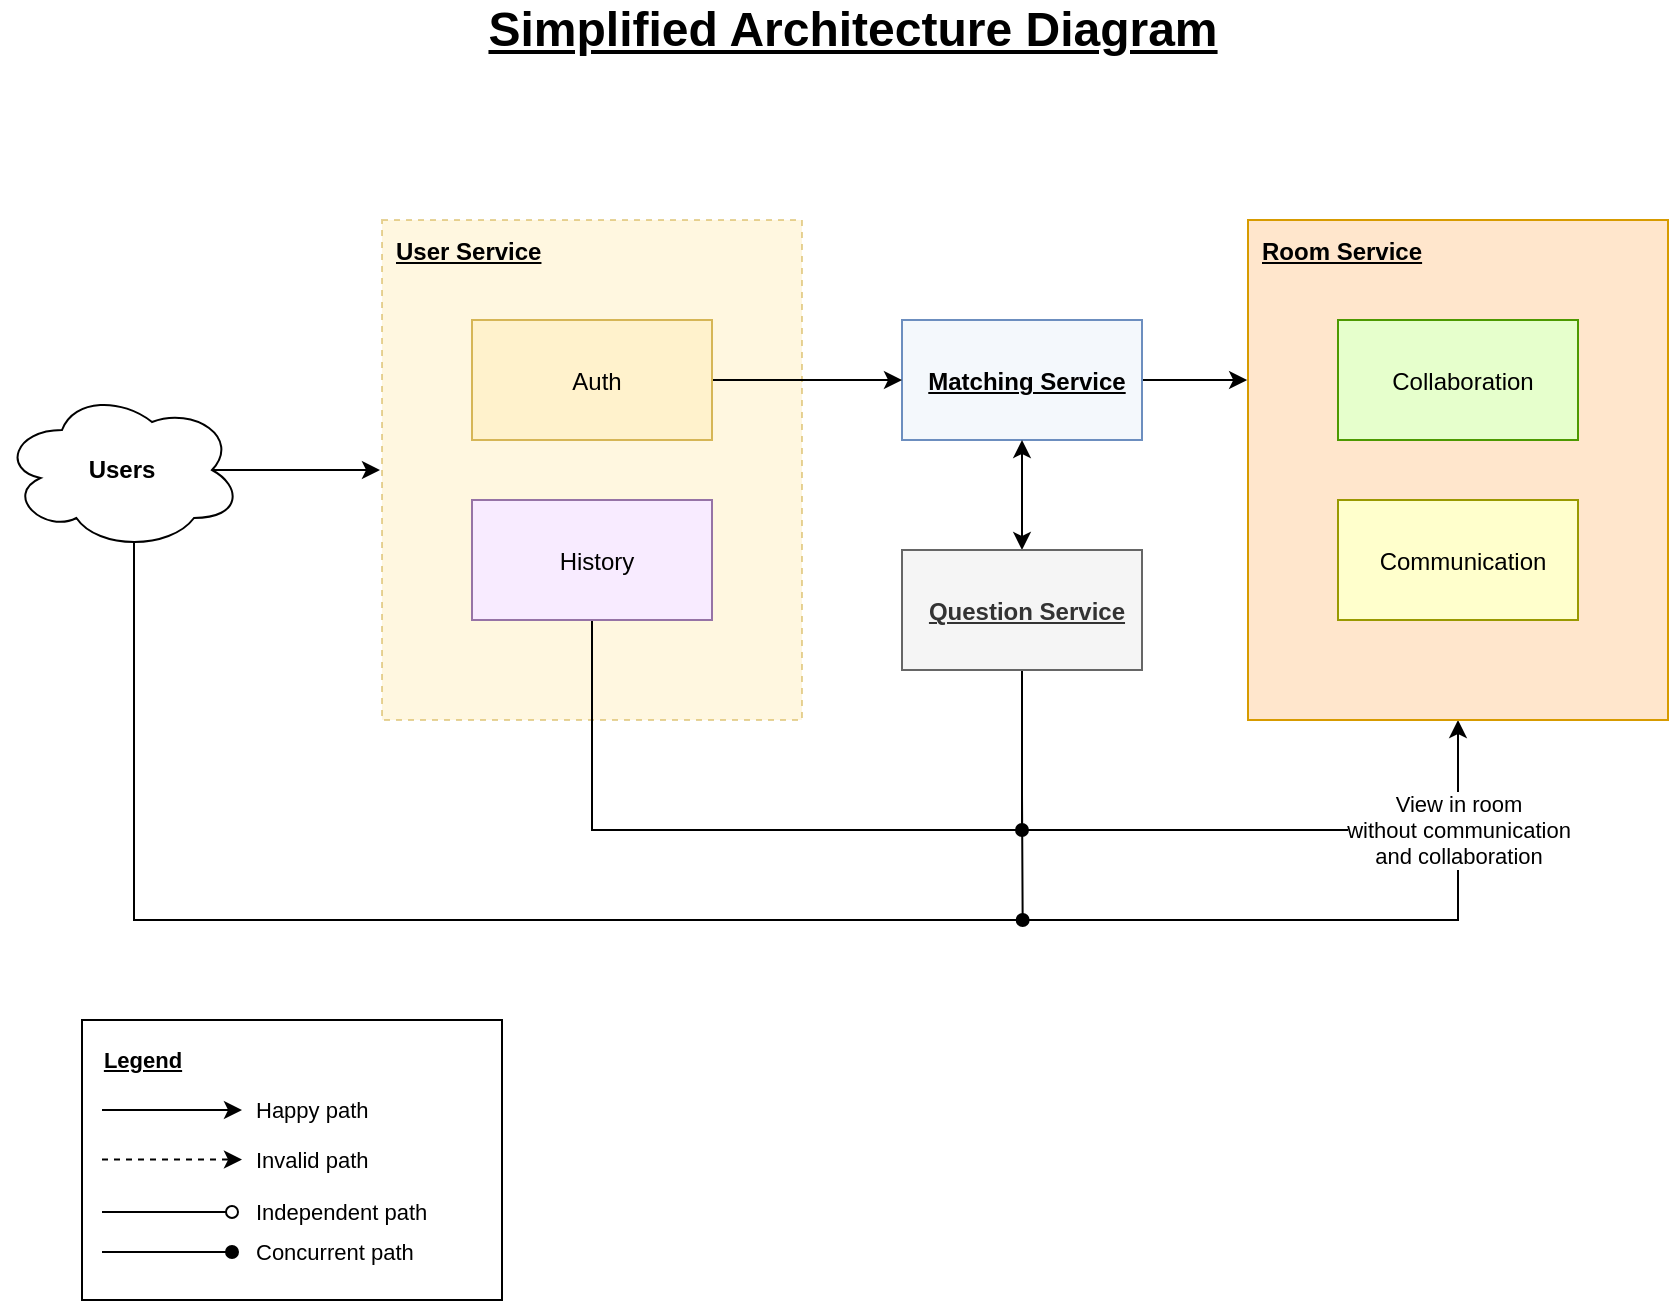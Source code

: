 <mxfile scale="1" border="20">
    <diagram id="oDMbh92-PtcjfYrn53Tg" name="architecture-simplified">
        <mxGraphModel dx="1858" dy="817" grid="1" gridSize="10" guides="1" tooltips="1" connect="1" arrows="1" fold="1" page="1" pageScale="1" pageWidth="1169" pageHeight="827" background="#FFFFFF" math="0" shadow="0">
            <root>
                <mxCell id="tDVvSmextYM0Kb6gsicG-0"/>
                <mxCell id="tDVvSmextYM0Kb6gsicG-1" parent="tDVvSmextYM0Kb6gsicG-0"/>
                <mxCell id="CtMoRwQ9jE-Gh7hoMk9P-5" value="&lt;u style=&quot;font-size: 24px&quot;&gt;&lt;b style=&quot;font-size: 24px&quot;&gt;Simplified Architecture Diagram&lt;/b&gt;&lt;/u&gt;" style="text;html=1;align=center;verticalAlign=middle;resizable=0;points=[];autosize=1;strokeColor=none;fillColor=none;fontSize=24;" parent="tDVvSmextYM0Kb6gsicG-1" vertex="1">
                    <mxGeometry x="395" y="90" width="380" height="30" as="geometry"/>
                </mxCell>
                <mxCell id="zL9wBNRMiConQpPfNQX0-2" style="edgeStyle=none;html=1;exitX=1;exitY=0.5;exitDx=0;exitDy=0;entryX=-0.002;entryY=0.32;entryDx=0;entryDy=0;entryPerimeter=0;fontSize=11;startArrow=none;startFill=0;endArrow=classic;endFill=1;rounded=0;" parent="tDVvSmextYM0Kb6gsicG-1" source="bpKy_OQ-aXYwijX67sHq-0" target="P0r42T1VGlDcaN4_4OXJ-0" edge="1">
                    <mxGeometry relative="1" as="geometry"/>
                </mxCell>
                <mxCell id="bpKy_OQ-aXYwijX67sHq-0" value="&lt;u&gt;Matching Service&lt;/u&gt;" style="whiteSpace=wrap;html=1;align=center;verticalAlign=middle;horizontal=1;spacingLeft=5;spacingTop=2;fontStyle=1;fillColor=#F4F8FC;strokeColor=#6c8ebf;" parent="tDVvSmextYM0Kb6gsicG-1" vertex="1">
                    <mxGeometry x="610" y="250" width="120" height="60" as="geometry"/>
                </mxCell>
                <mxCell id="GhuitUH7nbSEBxvdFYdD-0" value="&lt;u&gt;User Service&lt;/u&gt;" style="whiteSpace=wrap;html=1;align=left;verticalAlign=top;horizontal=1;spacingLeft=5;spacingTop=2;fontStyle=1;dashed=1;perimeterSpacing=1;fillColor=#fff2cc;strokeColor=#d6b656;opacity=60;" parent="tDVvSmextYM0Kb6gsicG-1" vertex="1">
                    <mxGeometry x="350" y="200" width="210" height="250" as="geometry"/>
                </mxCell>
                <mxCell id="zL9wBNRMiConQpPfNQX0-1" style="edgeStyle=none;html=1;exitX=1;exitY=0.5;exitDx=0;exitDy=0;entryX=0;entryY=0.5;entryDx=0;entryDy=0;fontSize=11;startArrow=none;startFill=0;endArrow=classic;endFill=1;rounded=0;" parent="tDVvSmextYM0Kb6gsicG-1" source="GhuitUH7nbSEBxvdFYdD-1" target="bpKy_OQ-aXYwijX67sHq-0" edge="1">
                    <mxGeometry relative="1" as="geometry"/>
                </mxCell>
                <mxCell id="GhuitUH7nbSEBxvdFYdD-1" value="&lt;span style=&quot;font-weight: normal&quot;&gt;Auth&lt;/span&gt;" style="whiteSpace=wrap;html=1;align=center;verticalAlign=middle;horizontal=1;spacingLeft=5;spacingTop=2;fontStyle=1;fillColor=#fff2cc;strokeColor=#d6b656;" parent="tDVvSmextYM0Kb6gsicG-1" vertex="1">
                    <mxGeometry x="395" y="250" width="120" height="60" as="geometry"/>
                </mxCell>
                <mxCell id="uswNRmLTmiKSvRYHOOuG-0" value="View in room &lt;br&gt;without communication &lt;br&gt;and collaboration" style="html=1;exitX=0.5;exitY=1;exitDx=0;exitDy=0;entryX=0.5;entryY=1;entryDx=0;entryDy=0;fontSize=11;startArrow=none;startFill=0;endArrow=classic;endFill=1;edgeStyle=orthogonalEdgeStyle;elbow=vertical;rounded=0;" parent="tDVvSmextYM0Kb6gsicG-1" source="6QvCmmfWS1lp0P5mWFfL-1" target="P0r42T1VGlDcaN4_4OXJ-0" edge="1">
                    <mxGeometry x="0.815" relative="1" as="geometry">
                        <Array as="points">
                            <mxPoint x="455" y="505"/>
                            <mxPoint x="888" y="505"/>
                        </Array>
                        <mxPoint as="offset"/>
                    </mxGeometry>
                </mxCell>
                <mxCell id="6QvCmmfWS1lp0P5mWFfL-1" value="&lt;span style=&quot;font-weight: normal&quot;&gt;History&lt;/span&gt;" style="whiteSpace=wrap;html=1;align=center;verticalAlign=middle;horizontal=1;spacingLeft=5;spacingTop=2;fontStyle=1;fillColor=#F8EBFF;strokeColor=#9673a6;" parent="tDVvSmextYM0Kb6gsicG-1" vertex="1">
                    <mxGeometry x="395" y="340" width="120" height="60" as="geometry"/>
                </mxCell>
                <mxCell id="zL9wBNRMiConQpPfNQX0-0" value="" style="group" parent="tDVvSmextYM0Kb6gsicG-1" vertex="1" connectable="0">
                    <mxGeometry x="783" y="200" width="210" height="250" as="geometry"/>
                </mxCell>
                <mxCell id="P0r42T1VGlDcaN4_4OXJ-0" value="&lt;u&gt;Room Service&lt;/u&gt;&lt;span style=&quot;font-weight: normal&quot;&gt;&lt;br&gt;&lt;/span&gt;" style="whiteSpace=wrap;html=1;align=left;verticalAlign=top;horizontal=1;spacingLeft=5;spacingTop=2;fontStyle=1;fillColor=#FFE6CC;strokeColor=#d79b00;" parent="zL9wBNRMiConQpPfNQX0-0" vertex="1">
                    <mxGeometry width="210" height="250" as="geometry"/>
                </mxCell>
                <mxCell id="e21hzxhltxCmKFC5il1E-0" value="Collaboration" style="rounded=0;whiteSpace=wrap;html=1;fontSize=12;fontStyle=0;align=center;verticalAlign=middle;spacingLeft=5;spacingTop=2;fillColor=#E6FFCC;strokeColor=#4D9900;" parent="zL9wBNRMiConQpPfNQX0-0" vertex="1">
                    <mxGeometry x="45" y="50" width="120" height="60" as="geometry"/>
                </mxCell>
                <mxCell id="e21hzxhltxCmKFC5il1E-1" value="Communication" style="rounded=0;whiteSpace=wrap;html=1;fontSize=12;fontStyle=0;align=center;verticalAlign=middle;spacingLeft=5;spacingTop=2;fillColor=#FFFFCC;strokeColor=#999900;" parent="zL9wBNRMiConQpPfNQX0-0" vertex="1">
                    <mxGeometry x="45" y="140" width="120" height="60" as="geometry"/>
                </mxCell>
                <mxCell id="RPJ4z-cN3edCOCA063Ir-1" style="edgeStyle=none;html=1;exitX=0.5;exitY=0;exitDx=0;exitDy=0;entryX=0.5;entryY=1;entryDx=0;entryDy=0;fontSize=11;startArrow=classic;startFill=1;endArrow=classic;endFill=1;rounded=0;" parent="tDVvSmextYM0Kb6gsicG-1" source="RPJ4z-cN3edCOCA063Ir-0" target="bpKy_OQ-aXYwijX67sHq-0" edge="1">
                    <mxGeometry relative="1" as="geometry"/>
                </mxCell>
                <mxCell id="uswNRmLTmiKSvRYHOOuG-1" style="edgeStyle=orthogonalEdgeStyle;html=1;exitX=0.5;exitY=1;exitDx=0;exitDy=0;fontSize=11;startArrow=none;startFill=0;endArrow=oval;endFill=1;elbow=vertical;rounded=0;" parent="tDVvSmextYM0Kb6gsicG-1" source="RPJ4z-cN3edCOCA063Ir-0" edge="1">
                    <mxGeometry relative="1" as="geometry">
                        <mxPoint x="670" y="505" as="targetPoint"/>
                    </mxGeometry>
                </mxCell>
                <mxCell id="g1jOLcH2wIdzf5vWKWxd-0" style="edgeStyle=orthogonalEdgeStyle;shape=connector;rounded=0;html=1;exitX=0.5;exitY=1;exitDx=0;exitDy=0;labelBackgroundColor=default;fontFamily=Helvetica;fontSize=11;fontColor=default;startArrow=none;startFill=0;endArrow=oval;endFill=1;strokeColor=default;elbow=vertical;" parent="tDVvSmextYM0Kb6gsicG-1" source="RPJ4z-cN3edCOCA063Ir-0" edge="1">
                    <mxGeometry relative="1" as="geometry">
                        <mxPoint x="670.333" y="550" as="targetPoint"/>
                    </mxGeometry>
                </mxCell>
                <mxCell id="RPJ4z-cN3edCOCA063Ir-0" value="&lt;u&gt;Question Service&lt;/u&gt;" style="whiteSpace=wrap;html=1;align=center;verticalAlign=middle;horizontal=1;spacingLeft=5;spacingTop=2;fontStyle=1;fillColor=#f5f5f5;strokeColor=#666666;fontColor=#333333;" parent="tDVvSmextYM0Kb6gsicG-1" vertex="1">
                    <mxGeometry x="610" y="365" width="120" height="60" as="geometry"/>
                </mxCell>
                <mxCell id="KGM7g_pr0Xo_6IGdurda-1" style="edgeStyle=none;html=1;exitX=0.875;exitY=0.5;exitDx=0;exitDy=0;exitPerimeter=0;entryX=0;entryY=0.5;entryDx=0;entryDy=0;fontSize=11;startArrow=none;startFill=0;endArrow=classic;endFill=1;rounded=0;" parent="tDVvSmextYM0Kb6gsicG-1" source="KGM7g_pr0Xo_6IGdurda-0" target="GhuitUH7nbSEBxvdFYdD-0" edge="1">
                    <mxGeometry relative="1" as="geometry"/>
                </mxCell>
                <mxCell id="uswNRmLTmiKSvRYHOOuG-5" style="edgeStyle=orthogonalEdgeStyle;shape=connector;rounded=0;html=1;exitX=0.55;exitY=0.95;exitDx=0;exitDy=0;exitPerimeter=0;labelBackgroundColor=default;fontFamily=Helvetica;fontSize=11;fontColor=default;startArrow=none;startFill=0;endArrow=none;endFill=0;strokeColor=default;elbow=vertical;" parent="tDVvSmextYM0Kb6gsicG-1" source="KGM7g_pr0Xo_6IGdurda-0" edge="1">
                    <mxGeometry relative="1" as="geometry">
                        <mxPoint x="888" y="525" as="targetPoint"/>
                        <Array as="points">
                            <mxPoint x="226" y="550"/>
                            <mxPoint x="888" y="550"/>
                        </Array>
                    </mxGeometry>
                </mxCell>
                <mxCell id="KGM7g_pr0Xo_6IGdurda-0" value="&lt;b&gt;Users&lt;/b&gt;" style="ellipse;shape=cloud;whiteSpace=wrap;html=1;" parent="tDVvSmextYM0Kb6gsicG-1" vertex="1">
                    <mxGeometry x="160" y="285" width="120" height="80" as="geometry"/>
                </mxCell>
                <mxCell id="0" value="" style="group" vertex="1" connectable="0" parent="tDVvSmextYM0Kb6gsicG-1">
                    <mxGeometry x="200" y="600" width="215" height="140" as="geometry"/>
                </mxCell>
                <mxCell id="1" value="&lt;span style=&quot;&quot;&gt;Legend&lt;/span&gt;" style="rounded=0;whiteSpace=wrap;html=1;labelBackgroundColor=none;comic=0;align=left;labelPadding=0;metaEdit=0;horizontal=1;labelPosition=center;verticalLabelPosition=middle;verticalAlign=top;spacingRight=0;spacingLeft=0;labelBorderColor=none;fontColor=none;noLabel=1;" vertex="1" parent="0">
                    <mxGeometry width="210" height="140" as="geometry"/>
                </mxCell>
                <mxCell id="2" value="" style="endArrow=classic;html=1;rounded=0;labelBackgroundColor=default;strokeColor=default;fontFamily=Helvetica;fontSize=11;fontColor=default;shape=connector;endFill=1;" edge="1" parent="0">
                    <mxGeometry width="50" height="50" relative="1" as="geometry">
                        <mxPoint x="10" y="45" as="sourcePoint"/>
                        <mxPoint x="80" y="45" as="targetPoint"/>
                    </mxGeometry>
                </mxCell>
                <mxCell id="3" value="Happy path" style="text;html=1;align=left;verticalAlign=middle;resizable=0;points=[];autosize=1;strokeColor=none;fillColor=none;fontSize=11;fontFamily=Helvetica;fontColor=default;" vertex="1" parent="0">
                    <mxGeometry x="85" y="30" width="80" height="30" as="geometry"/>
                </mxCell>
                <mxCell id="4" value="" style="endArrow=classic;html=1;rounded=0;labelBackgroundColor=default;strokeColor=default;fontFamily=Helvetica;fontSize=11;fontColor=default;shape=connector;endFill=1;dashed=1;" edge="1" parent="0">
                    <mxGeometry width="50" height="50" relative="1" as="geometry">
                        <mxPoint x="10" y="69.8" as="sourcePoint"/>
                        <mxPoint x="80" y="69.8" as="targetPoint"/>
                    </mxGeometry>
                </mxCell>
                <mxCell id="5" value="Invalid path" style="text;html=1;align=left;verticalAlign=middle;resizable=0;points=[];autosize=1;strokeColor=none;fillColor=none;fontSize=11;fontFamily=Helvetica;fontColor=default;" vertex="1" parent="0">
                    <mxGeometry x="85" y="55" width="80" height="30" as="geometry"/>
                </mxCell>
                <mxCell id="6" value="Legend" style="text;html=1;align=center;verticalAlign=middle;resizable=0;points=[];autosize=1;strokeColor=none;fillColor=none;fontSize=11;fontFamily=Helvetica;fontColor=default;fontStyle=5" vertex="1" parent="0">
                    <mxGeometry y="5" width="60" height="30" as="geometry"/>
                </mxCell>
                <mxCell id="7" value="Independent path" style="text;html=1;align=left;verticalAlign=middle;resizable=0;points=[];autosize=1;strokeColor=none;fillColor=none;fontSize=11;fontFamily=Helvetica;fontColor=default;" vertex="1" parent="0">
                    <mxGeometry x="85" y="86" width="100" height="20" as="geometry"/>
                </mxCell>
                <mxCell id="8" value="" style="endArrow=oval;html=1;rounded=0;labelBackgroundColor=default;strokeColor=default;fontFamily=Helvetica;fontSize=11;fontColor=default;shape=connector;endFill=0;" edge="1" parent="0">
                    <mxGeometry width="50" height="50" relative="1" as="geometry">
                        <mxPoint x="10" y="96" as="sourcePoint"/>
                        <mxPoint x="75" y="96" as="targetPoint"/>
                    </mxGeometry>
                </mxCell>
                <mxCell id="9" value="Concurrent path" style="text;html=1;align=left;verticalAlign=middle;resizable=0;points=[];autosize=1;strokeColor=none;fillColor=none;fontSize=11;fontFamily=Helvetica;fontColor=default;" vertex="1" parent="0">
                    <mxGeometry x="85" y="106" width="90" height="20" as="geometry"/>
                </mxCell>
                <mxCell id="10" value="" style="endArrow=oval;html=1;rounded=0;labelBackgroundColor=default;strokeColor=default;fontFamily=Helvetica;fontSize=11;fontColor=default;shape=connector;endFill=1;" edge="1" parent="0">
                    <mxGeometry width="50" height="50" relative="1" as="geometry">
                        <mxPoint x="10" y="116" as="sourcePoint"/>
                        <mxPoint x="75" y="116" as="targetPoint"/>
                    </mxGeometry>
                </mxCell>
            </root>
        </mxGraphModel>
    </diagram>
</mxfile>